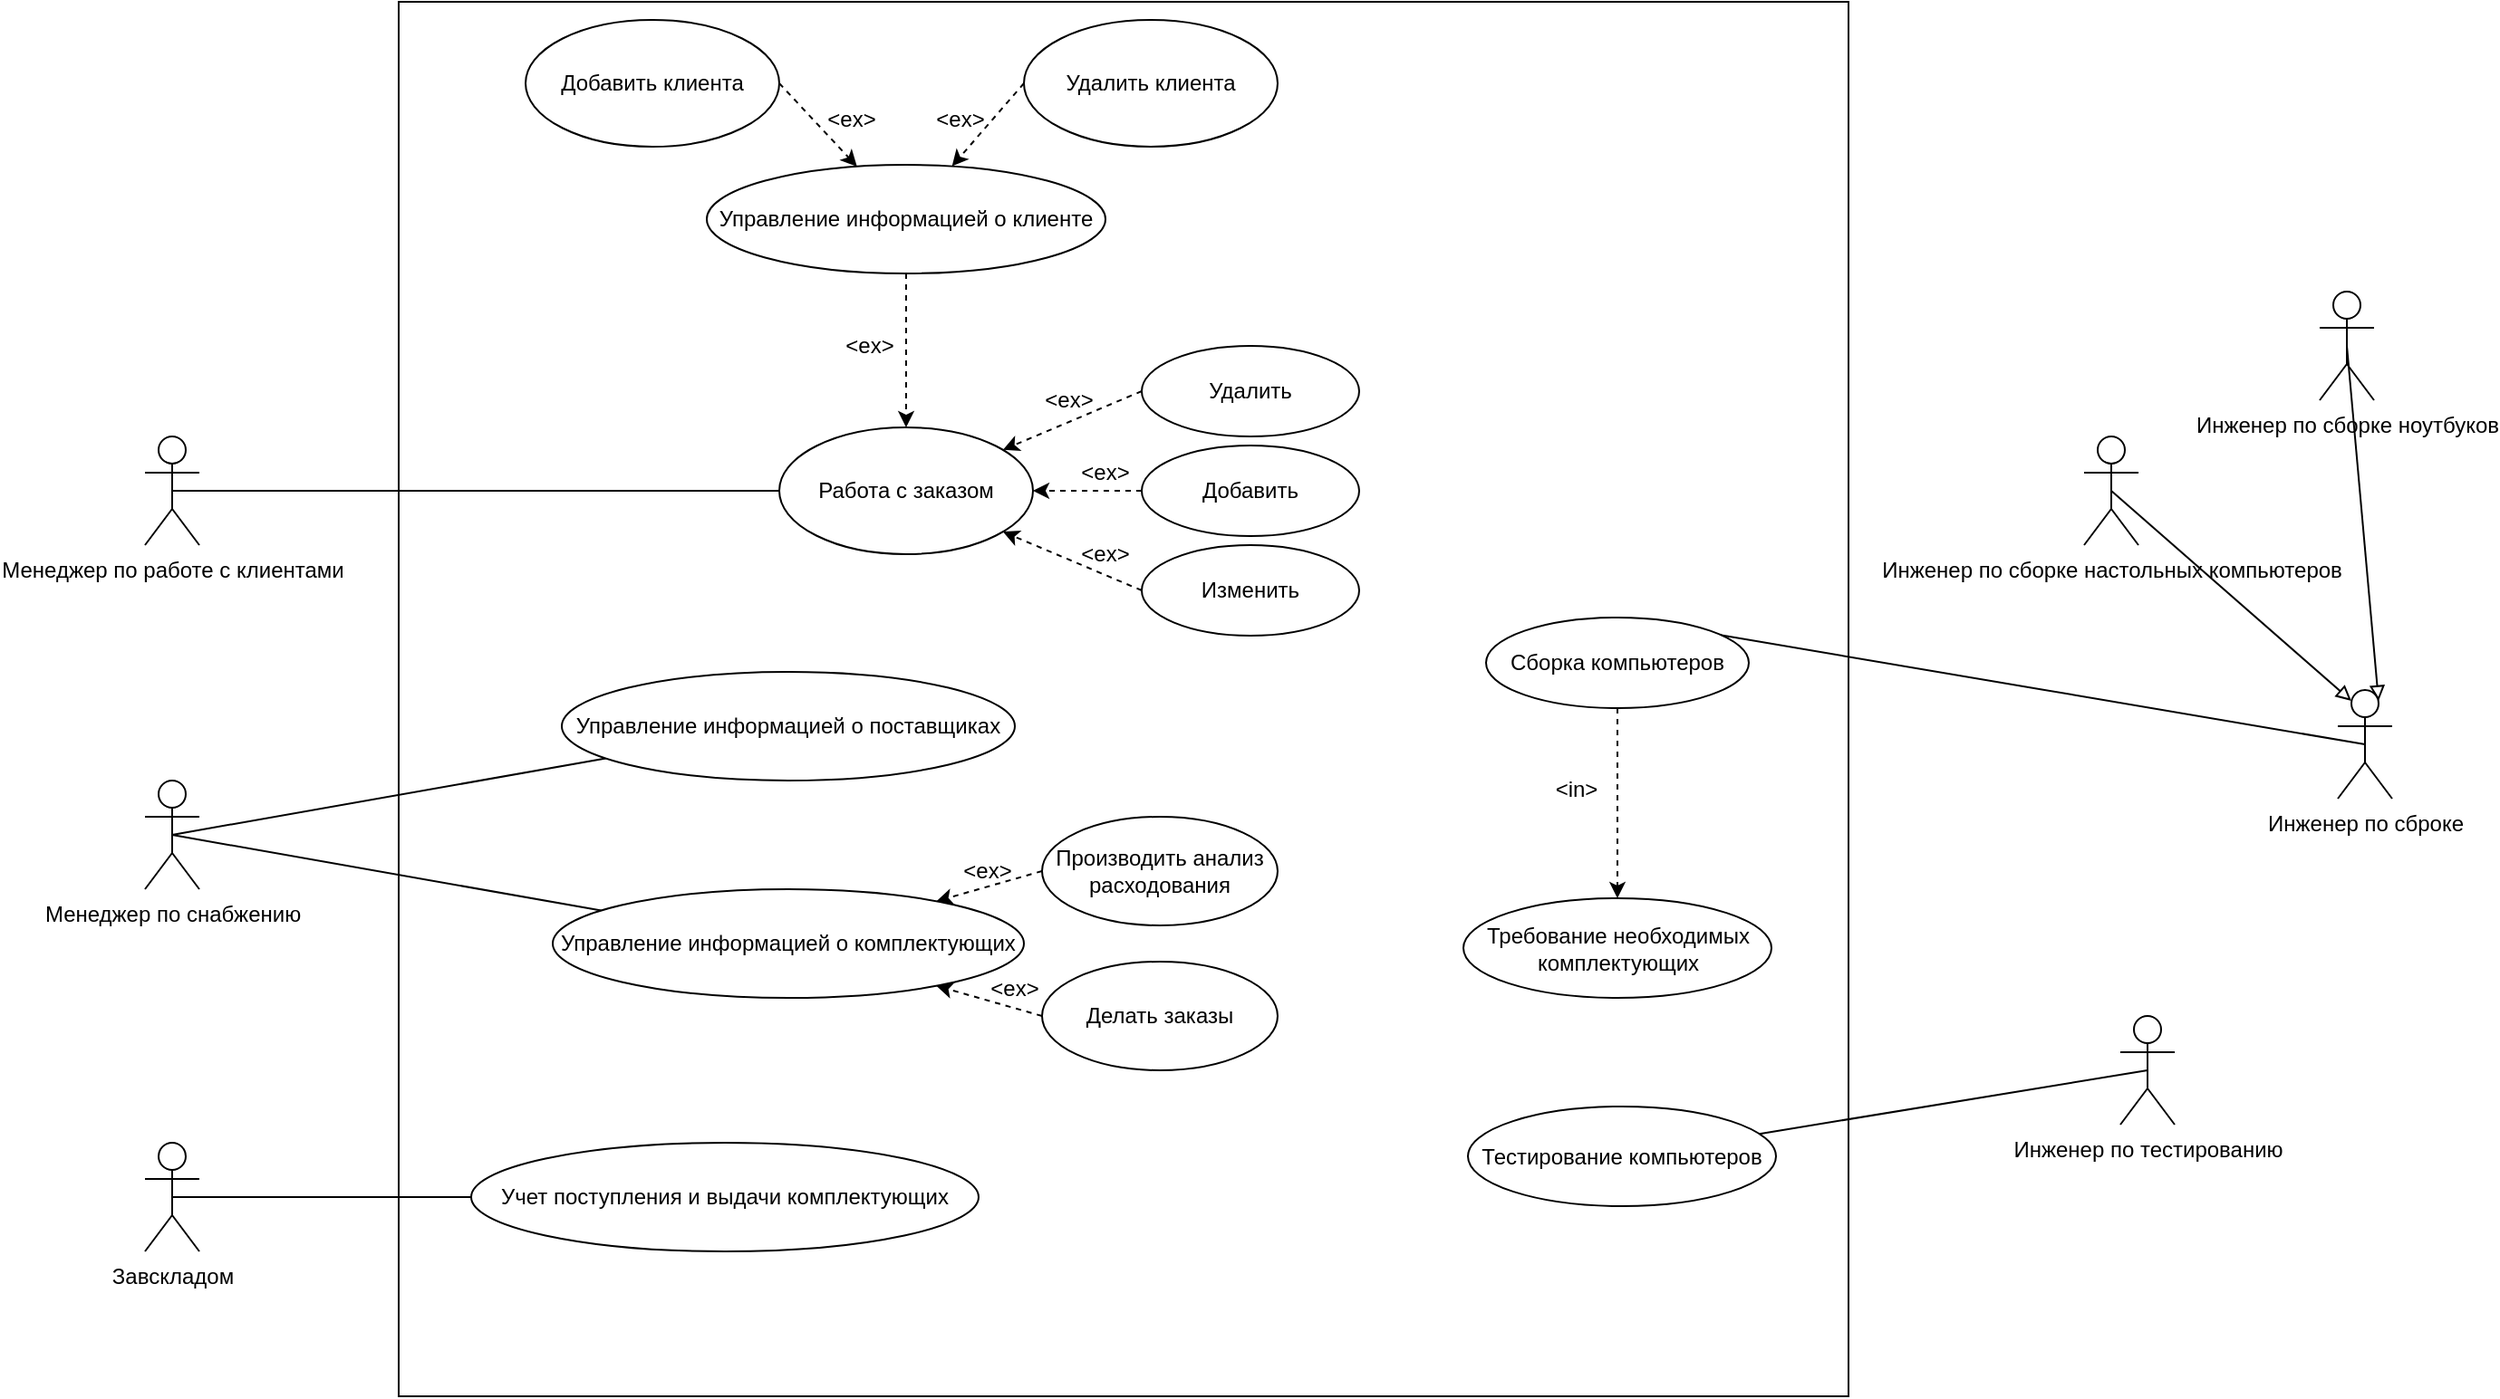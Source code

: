 <mxfile version="20.5.1" type="github"><diagram id="drQekHEK9NEvYz2soqMa" name="Страница 1"><mxGraphModel dx="2308" dy="1323" grid="1" gridSize="10" guides="1" tooltips="1" connect="1" arrows="1" fold="1" page="1" pageScale="1" pageWidth="1654" pageHeight="1169" math="0" shadow="0"><root><mxCell id="0"/><mxCell id="1" parent="0"/><mxCell id="eAdLQarHnMyYTwmOq6_V-46" value="" style="html=1;" vertex="1" parent="1"><mxGeometry x="220" y="10" width="800" height="770" as="geometry"/></mxCell><mxCell id="eAdLQarHnMyYTwmOq6_V-4" style="edgeStyle=orthogonalEdgeStyle;rounded=0;orthogonalLoop=1;jettySize=auto;html=1;exitX=0.5;exitY=0.5;exitDx=0;exitDy=0;exitPerimeter=0;endArrow=none;endFill=0;" edge="1" parent="1" source="eAdLQarHnMyYTwmOq6_V-2" target="eAdLQarHnMyYTwmOq6_V-3"><mxGeometry relative="1" as="geometry"/></mxCell><mxCell id="eAdLQarHnMyYTwmOq6_V-2" value="Менеджер по работе с клиентами" style="shape=umlActor;verticalLabelPosition=bottom;verticalAlign=top;html=1;" vertex="1" parent="1"><mxGeometry x="80" y="250" width="30" height="60" as="geometry"/></mxCell><mxCell id="eAdLQarHnMyYTwmOq6_V-3" value="Работа с заказом" style="ellipse;whiteSpace=wrap;html=1;" vertex="1" parent="1"><mxGeometry x="430" y="245" width="140" height="70" as="geometry"/></mxCell><mxCell id="eAdLQarHnMyYTwmOq6_V-10" style="edgeStyle=orthogonalEdgeStyle;rounded=0;orthogonalLoop=1;jettySize=auto;html=1;exitX=0.5;exitY=1;exitDx=0;exitDy=0;dashed=1;endArrow=classic;endFill=1;" edge="1" parent="1" source="eAdLQarHnMyYTwmOq6_V-7" target="eAdLQarHnMyYTwmOq6_V-3"><mxGeometry relative="1" as="geometry"/></mxCell><mxCell id="eAdLQarHnMyYTwmOq6_V-7" value="Управление информацией о клиенте" style="ellipse;whiteSpace=wrap;html=1;" vertex="1" parent="1"><mxGeometry x="390" y="100" width="220" height="60" as="geometry"/></mxCell><mxCell id="eAdLQarHnMyYTwmOq6_V-17" style="rounded=0;orthogonalLoop=1;jettySize=auto;html=1;exitX=0.5;exitY=0.5;exitDx=0;exitDy=0;exitPerimeter=0;endArrow=none;endFill=0;" edge="1" parent="1" source="eAdLQarHnMyYTwmOq6_V-11" target="eAdLQarHnMyYTwmOq6_V-14"><mxGeometry relative="1" as="geometry"><mxPoint x="270" y="430" as="targetPoint"/></mxGeometry></mxCell><mxCell id="eAdLQarHnMyYTwmOq6_V-18" style="edgeStyle=none;rounded=0;orthogonalLoop=1;jettySize=auto;html=1;exitX=0.5;exitY=0.5;exitDx=0;exitDy=0;exitPerimeter=0;endArrow=none;endFill=0;" edge="1" parent="1" source="eAdLQarHnMyYTwmOq6_V-11" target="eAdLQarHnMyYTwmOq6_V-16"><mxGeometry relative="1" as="geometry"/></mxCell><mxCell id="eAdLQarHnMyYTwmOq6_V-11" value="Менеджер по снабжению" style="shape=umlActor;verticalLabelPosition=bottom;verticalAlign=top;html=1;" vertex="1" parent="1"><mxGeometry x="80" y="440" width="30" height="60" as="geometry"/></mxCell><mxCell id="eAdLQarHnMyYTwmOq6_V-14" value="Управление информацией о поставщиках" style="ellipse;whiteSpace=wrap;html=1;" vertex="1" parent="1"><mxGeometry x="310" y="380" width="250" height="60" as="geometry"/></mxCell><mxCell id="eAdLQarHnMyYTwmOq6_V-16" value="Управление информацией о комплектующих" style="ellipse;whiteSpace=wrap;html=1;" vertex="1" parent="1"><mxGeometry x="305" y="500" width="260" height="60" as="geometry"/></mxCell><mxCell id="eAdLQarHnMyYTwmOq6_V-21" style="edgeStyle=none;rounded=0;orthogonalLoop=1;jettySize=auto;html=1;exitX=0.5;exitY=0.5;exitDx=0;exitDy=0;exitPerimeter=0;endArrow=none;endFill=0;" edge="1" parent="1" source="eAdLQarHnMyYTwmOq6_V-19" target="eAdLQarHnMyYTwmOq6_V-20"><mxGeometry relative="1" as="geometry"/></mxCell><mxCell id="eAdLQarHnMyYTwmOq6_V-19" value="Завскладом&lt;br&gt;" style="shape=umlActor;verticalLabelPosition=bottom;verticalAlign=top;html=1;" vertex="1" parent="1"><mxGeometry x="80" y="640" width="30" height="60" as="geometry"/></mxCell><mxCell id="eAdLQarHnMyYTwmOq6_V-20" value="Учет поступления и выдачи комплектующих" style="ellipse;whiteSpace=wrap;html=1;" vertex="1" parent="1"><mxGeometry x="260" y="640" width="280" height="60" as="geometry"/></mxCell><mxCell id="eAdLQarHnMyYTwmOq6_V-26" style="edgeStyle=none;rounded=0;orthogonalLoop=1;jettySize=auto;html=1;exitX=0.5;exitY=0.5;exitDx=0;exitDy=0;exitPerimeter=0;entryX=0.25;entryY=0.1;entryDx=0;entryDy=0;entryPerimeter=0;endArrow=block;endFill=0;" edge="1" parent="1" source="eAdLQarHnMyYTwmOq6_V-22" target="eAdLQarHnMyYTwmOq6_V-24"><mxGeometry relative="1" as="geometry"/></mxCell><mxCell id="eAdLQarHnMyYTwmOq6_V-22" value="Инженер по сборке настольных компьютеров" style="shape=umlActor;verticalLabelPosition=bottom;verticalAlign=top;html=1;" vertex="1" parent="1"><mxGeometry x="1150" y="250" width="30" height="60" as="geometry"/></mxCell><mxCell id="eAdLQarHnMyYTwmOq6_V-27" style="edgeStyle=none;rounded=0;orthogonalLoop=1;jettySize=auto;html=1;exitX=0.5;exitY=0.5;exitDx=0;exitDy=0;exitPerimeter=0;entryX=0.75;entryY=0.1;entryDx=0;entryDy=0;entryPerimeter=0;endArrow=block;endFill=0;" edge="1" parent="1" source="eAdLQarHnMyYTwmOq6_V-23" target="eAdLQarHnMyYTwmOq6_V-24"><mxGeometry relative="1" as="geometry"/></mxCell><mxCell id="eAdLQarHnMyYTwmOq6_V-23" value="Инженер по сборке ноутбуков" style="shape=umlActor;verticalLabelPosition=bottom;verticalAlign=top;html=1;" vertex="1" parent="1"><mxGeometry x="1280" y="170" width="30" height="60" as="geometry"/></mxCell><mxCell id="eAdLQarHnMyYTwmOq6_V-28" style="edgeStyle=none;rounded=0;orthogonalLoop=1;jettySize=auto;html=1;exitX=0.5;exitY=0.5;exitDx=0;exitDy=0;exitPerimeter=0;entryX=0.5;entryY=0;entryDx=0;entryDy=0;endArrow=none;endFill=0;" edge="1" parent="1" source="eAdLQarHnMyYTwmOq6_V-24" target="eAdLQarHnMyYTwmOq6_V-25"><mxGeometry relative="1" as="geometry"/></mxCell><mxCell id="eAdLQarHnMyYTwmOq6_V-24" value="Инженер по сброке" style="shape=umlActor;verticalLabelPosition=bottom;verticalAlign=top;html=1;" vertex="1" parent="1"><mxGeometry x="1290" y="390" width="30" height="60" as="geometry"/></mxCell><mxCell id="eAdLQarHnMyYTwmOq6_V-66" style="edgeStyle=none;rounded=0;orthogonalLoop=1;jettySize=auto;html=1;exitX=0.5;exitY=1;exitDx=0;exitDy=0;dashed=1;endArrow=classic;endFill=1;" edge="1" parent="1" source="eAdLQarHnMyYTwmOq6_V-25" target="eAdLQarHnMyYTwmOq6_V-29"><mxGeometry relative="1" as="geometry"/></mxCell><mxCell id="eAdLQarHnMyYTwmOq6_V-25" value="Сборка компьютеров" style="ellipse;whiteSpace=wrap;html=1;" vertex="1" parent="1"><mxGeometry x="820" y="350" width="145" height="50" as="geometry"/></mxCell><mxCell id="eAdLQarHnMyYTwmOq6_V-29" value="Требование необходимых комплектующих" style="ellipse;whiteSpace=wrap;html=1;" vertex="1" parent="1"><mxGeometry x="807.5" y="505" width="170" height="55" as="geometry"/></mxCell><mxCell id="eAdLQarHnMyYTwmOq6_V-35" style="edgeStyle=none;rounded=0;orthogonalLoop=1;jettySize=auto;html=1;exitX=0.5;exitY=0.5;exitDx=0;exitDy=0;exitPerimeter=0;endArrow=none;endFill=0;" edge="1" parent="1" source="eAdLQarHnMyYTwmOq6_V-31" target="eAdLQarHnMyYTwmOq6_V-32"><mxGeometry relative="1" as="geometry"/></mxCell><mxCell id="eAdLQarHnMyYTwmOq6_V-31" value="Инженер по тестированию" style="shape=umlActor;verticalLabelPosition=bottom;verticalAlign=top;html=1;" vertex="1" parent="1"><mxGeometry x="1170" y="570" width="30" height="60" as="geometry"/></mxCell><mxCell id="eAdLQarHnMyYTwmOq6_V-32" value="Тестирование компьютеров" style="ellipse;whiteSpace=wrap;html=1;" vertex="1" parent="1"><mxGeometry x="810" y="620" width="170" height="55" as="geometry"/></mxCell><mxCell id="eAdLQarHnMyYTwmOq6_V-47" style="edgeStyle=none;rounded=0;orthogonalLoop=1;jettySize=auto;html=1;exitX=1;exitY=0.5;exitDx=0;exitDy=0;dashed=1;endArrow=classic;endFill=1;" edge="1" parent="1" source="eAdLQarHnMyYTwmOq6_V-39" target="eAdLQarHnMyYTwmOq6_V-7"><mxGeometry relative="1" as="geometry"/></mxCell><mxCell id="eAdLQarHnMyYTwmOq6_V-39" value="Добавить клиента" style="ellipse;whiteSpace=wrap;html=1;" vertex="1" parent="1"><mxGeometry x="290" y="20" width="140" height="70" as="geometry"/></mxCell><mxCell id="eAdLQarHnMyYTwmOq6_V-48" style="edgeStyle=none;rounded=0;orthogonalLoop=1;jettySize=auto;html=1;exitX=0;exitY=0.5;exitDx=0;exitDy=0;dashed=1;endArrow=classic;endFill=1;" edge="1" parent="1" source="eAdLQarHnMyYTwmOq6_V-40" target="eAdLQarHnMyYTwmOq6_V-7"><mxGeometry relative="1" as="geometry"/></mxCell><mxCell id="eAdLQarHnMyYTwmOq6_V-40" value="Удалить клиента" style="ellipse;whiteSpace=wrap;html=1;" vertex="1" parent="1"><mxGeometry x="565" y="20" width="140" height="70" as="geometry"/></mxCell><mxCell id="eAdLQarHnMyYTwmOq6_V-59" style="edgeStyle=none;rounded=0;orthogonalLoop=1;jettySize=auto;html=1;exitX=0;exitY=0.5;exitDx=0;exitDy=0;dashed=1;endArrow=classic;endFill=1;" edge="1" parent="1" source="eAdLQarHnMyYTwmOq6_V-49" target="eAdLQarHnMyYTwmOq6_V-3"><mxGeometry relative="1" as="geometry"/></mxCell><mxCell id="eAdLQarHnMyYTwmOq6_V-49" value="Удалить" style="ellipse;whiteSpace=wrap;html=1;" vertex="1" parent="1"><mxGeometry x="630" y="200" width="120" height="50" as="geometry"/></mxCell><mxCell id="eAdLQarHnMyYTwmOq6_V-60" style="edgeStyle=none;rounded=0;orthogonalLoop=1;jettySize=auto;html=1;exitX=0;exitY=0.5;exitDx=0;exitDy=0;dashed=1;endArrow=classic;endFill=1;" edge="1" parent="1" source="eAdLQarHnMyYTwmOq6_V-52" target="eAdLQarHnMyYTwmOq6_V-3"><mxGeometry relative="1" as="geometry"/></mxCell><mxCell id="eAdLQarHnMyYTwmOq6_V-52" value="Добавить" style="ellipse;whiteSpace=wrap;html=1;" vertex="1" parent="1"><mxGeometry x="630" y="255" width="120" height="50" as="geometry"/></mxCell><mxCell id="eAdLQarHnMyYTwmOq6_V-61" style="edgeStyle=none;rounded=0;orthogonalLoop=1;jettySize=auto;html=1;exitX=0;exitY=0.5;exitDx=0;exitDy=0;dashed=1;endArrow=classic;endFill=1;" edge="1" parent="1" source="eAdLQarHnMyYTwmOq6_V-53" target="eAdLQarHnMyYTwmOq6_V-3"><mxGeometry relative="1" as="geometry"/></mxCell><mxCell id="eAdLQarHnMyYTwmOq6_V-53" value="Изменить" style="ellipse;whiteSpace=wrap;html=1;" vertex="1" parent="1"><mxGeometry x="630" y="310" width="120" height="50" as="geometry"/></mxCell><mxCell id="eAdLQarHnMyYTwmOq6_V-64" style="edgeStyle=none;rounded=0;orthogonalLoop=1;jettySize=auto;html=1;exitX=0;exitY=0.5;exitDx=0;exitDy=0;dashed=1;endArrow=classic;endFill=1;" edge="1" parent="1" source="eAdLQarHnMyYTwmOq6_V-62" target="eAdLQarHnMyYTwmOq6_V-16"><mxGeometry relative="1" as="geometry"/></mxCell><mxCell id="eAdLQarHnMyYTwmOq6_V-62" value="Производить анализ расходования" style="ellipse;whiteSpace=wrap;html=1;" vertex="1" parent="1"><mxGeometry x="575" y="460" width="130" height="60" as="geometry"/></mxCell><mxCell id="eAdLQarHnMyYTwmOq6_V-65" style="edgeStyle=none;rounded=0;orthogonalLoop=1;jettySize=auto;html=1;exitX=0;exitY=0.5;exitDx=0;exitDy=0;dashed=1;endArrow=classic;endFill=1;" edge="1" parent="1" source="eAdLQarHnMyYTwmOq6_V-63" target="eAdLQarHnMyYTwmOq6_V-16"><mxGeometry relative="1" as="geometry"/></mxCell><mxCell id="eAdLQarHnMyYTwmOq6_V-63" value="Делать заказы" style="ellipse;whiteSpace=wrap;html=1;" vertex="1" parent="1"><mxGeometry x="575" y="540" width="130" height="60" as="geometry"/></mxCell><mxCell id="eAdLQarHnMyYTwmOq6_V-67" value="&amp;lt;ex&amp;gt;" style="text;html=1;strokeColor=none;fillColor=none;align=center;verticalAlign=middle;whiteSpace=wrap;rounded=0;" vertex="1" parent="1"><mxGeometry x="580" y="300" width="60" height="30" as="geometry"/></mxCell><mxCell id="eAdLQarHnMyYTwmOq6_V-68" value="&amp;lt;ex&amp;gt;" style="text;html=1;strokeColor=none;fillColor=none;align=center;verticalAlign=middle;whiteSpace=wrap;rounded=0;" vertex="1" parent="1"><mxGeometry x="580" y="255" width="60" height="30" as="geometry"/></mxCell><mxCell id="eAdLQarHnMyYTwmOq6_V-69" value="&amp;lt;ex&amp;gt;" style="text;html=1;strokeColor=none;fillColor=none;align=center;verticalAlign=middle;whiteSpace=wrap;rounded=0;" vertex="1" parent="1"><mxGeometry x="560" y="215" width="60" height="30" as="geometry"/></mxCell><mxCell id="eAdLQarHnMyYTwmOq6_V-70" value="&amp;lt;ex&amp;gt;" style="text;html=1;strokeColor=none;fillColor=none;align=center;verticalAlign=middle;whiteSpace=wrap;rounded=0;" vertex="1" parent="1"><mxGeometry x="500" y="60" width="60" height="30" as="geometry"/></mxCell><mxCell id="eAdLQarHnMyYTwmOq6_V-71" value="&amp;lt;ex&amp;gt;" style="text;html=1;strokeColor=none;fillColor=none;align=center;verticalAlign=middle;whiteSpace=wrap;rounded=0;" vertex="1" parent="1"><mxGeometry x="440" y="60" width="60" height="30" as="geometry"/></mxCell><mxCell id="eAdLQarHnMyYTwmOq6_V-72" value="&amp;lt;ex&amp;gt;" style="text;html=1;strokeColor=none;fillColor=none;align=center;verticalAlign=middle;whiteSpace=wrap;rounded=0;" vertex="1" parent="1"><mxGeometry x="450" y="185" width="60" height="30" as="geometry"/></mxCell><mxCell id="eAdLQarHnMyYTwmOq6_V-74" value="&amp;lt;ex&amp;gt;" style="text;html=1;strokeColor=none;fillColor=none;align=center;verticalAlign=middle;whiteSpace=wrap;rounded=0;" vertex="1" parent="1"><mxGeometry x="530" y="540" width="60" height="30" as="geometry"/></mxCell><mxCell id="eAdLQarHnMyYTwmOq6_V-75" value="&amp;lt;ex&amp;gt;" style="text;html=1;strokeColor=none;fillColor=none;align=center;verticalAlign=middle;whiteSpace=wrap;rounded=0;" vertex="1" parent="1"><mxGeometry x="515" y="475" width="60" height="30" as="geometry"/></mxCell><mxCell id="eAdLQarHnMyYTwmOq6_V-76" value="&amp;lt;in&amp;gt;" style="text;html=1;strokeColor=none;fillColor=none;align=center;verticalAlign=middle;whiteSpace=wrap;rounded=0;" vertex="1" parent="1"><mxGeometry x="840" y="430" width="60" height="30" as="geometry"/></mxCell></root></mxGraphModel></diagram></mxfile>